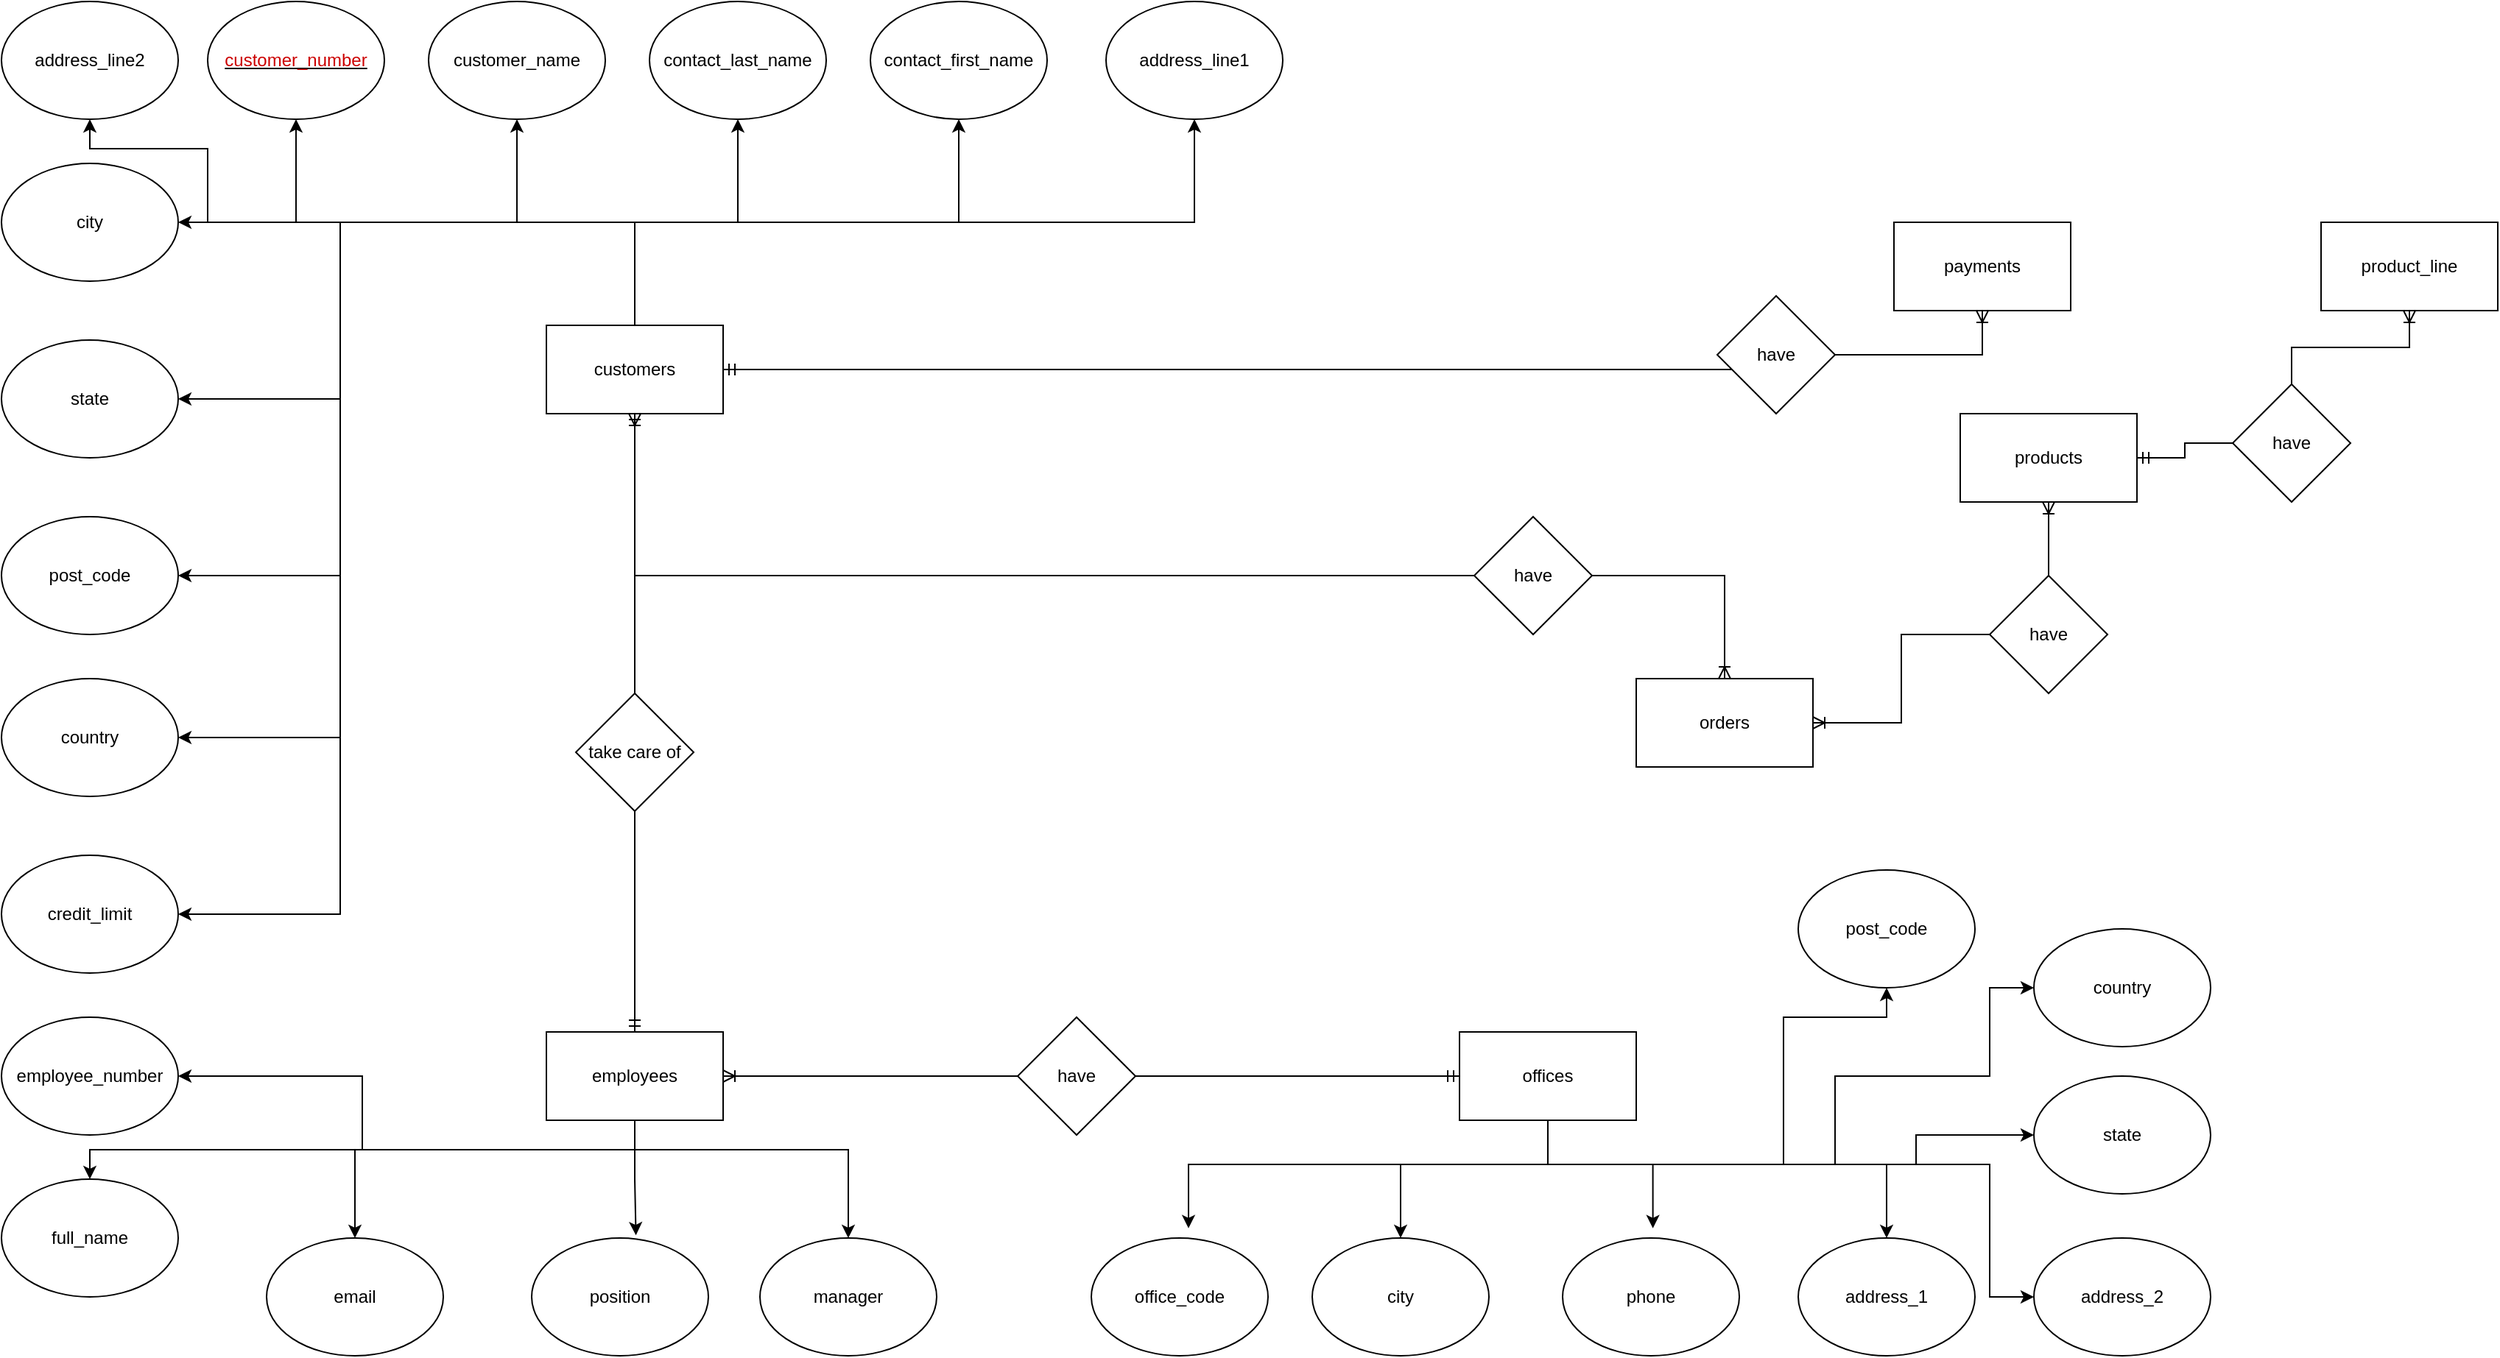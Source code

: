 <mxfile version="14.1.9" type="device"><diagram id="R2lEEEUBdFMjLlhIrx00" name="Page-1"><mxGraphModel dx="1871" dy="529" grid="1" gridSize="10" guides="1" tooltips="1" connect="1" arrows="1" fold="1" page="1" pageScale="1" pageWidth="850" pageHeight="1100" math="0" shadow="0" extFonts="Permanent Marker^https://fonts.googleapis.com/css?family=Permanent+Marker"><root><mxCell id="0"/><mxCell id="1" parent="0"/><mxCell id="oQJb5WcJr-_joB9bkQol-44" style="edgeStyle=orthogonalEdgeStyle;rounded=0;orthogonalLoop=1;jettySize=auto;html=1;endArrow=classic;endFill=1;" edge="1" parent="1" source="oQJb5WcJr-_joB9bkQol-1" target="oQJb5WcJr-_joB9bkQol-33"><mxGeometry relative="1" as="geometry"><Array as="points"><mxPoint x="280" y="270"/><mxPoint x="660" y="270"/></Array></mxGeometry></mxCell><mxCell id="oQJb5WcJr-_joB9bkQol-45" style="edgeStyle=orthogonalEdgeStyle;rounded=0;orthogonalLoop=1;jettySize=auto;html=1;endArrow=classic;endFill=1;" edge="1" parent="1" source="oQJb5WcJr-_joB9bkQol-1" target="oQJb5WcJr-_joB9bkQol-32"><mxGeometry relative="1" as="geometry"><Array as="points"><mxPoint x="280" y="270"/><mxPoint x="500" y="270"/></Array></mxGeometry></mxCell><mxCell id="oQJb5WcJr-_joB9bkQol-46" style="edgeStyle=orthogonalEdgeStyle;rounded=0;orthogonalLoop=1;jettySize=auto;html=1;entryX=0.5;entryY=1;entryDx=0;entryDy=0;endArrow=classic;endFill=1;" edge="1" parent="1" source="oQJb5WcJr-_joB9bkQol-1" target="oQJb5WcJr-_joB9bkQol-31"><mxGeometry relative="1" as="geometry"/></mxCell><mxCell id="oQJb5WcJr-_joB9bkQol-47" style="edgeStyle=orthogonalEdgeStyle;rounded=0;orthogonalLoop=1;jettySize=auto;html=1;entryX=0.5;entryY=1;entryDx=0;entryDy=0;endArrow=classic;endFill=1;" edge="1" parent="1" source="oQJb5WcJr-_joB9bkQol-1" target="oQJb5WcJr-_joB9bkQol-30"><mxGeometry relative="1" as="geometry"/></mxCell><mxCell id="oQJb5WcJr-_joB9bkQol-48" style="edgeStyle=orthogonalEdgeStyle;rounded=0;orthogonalLoop=1;jettySize=auto;html=1;entryX=0.5;entryY=1;entryDx=0;entryDy=0;endArrow=classic;endFill=1;" edge="1" parent="1" source="oQJb5WcJr-_joB9bkQol-1" target="oQJb5WcJr-_joB9bkQol-26"><mxGeometry relative="1" as="geometry"><Array as="points"><mxPoint x="280" y="270"/><mxPoint x="50" y="270"/></Array></mxGeometry></mxCell><mxCell id="oQJb5WcJr-_joB9bkQol-49" style="edgeStyle=orthogonalEdgeStyle;rounded=0;orthogonalLoop=1;jettySize=auto;html=1;entryX=0.5;entryY=1;entryDx=0;entryDy=0;endArrow=classic;endFill=1;" edge="1" parent="1" source="oQJb5WcJr-_joB9bkQol-1" target="oQJb5WcJr-_joB9bkQol-34"><mxGeometry relative="1" as="geometry"><Array as="points"><mxPoint x="280" y="270"/><mxPoint x="-10" y="270"/><mxPoint x="-10" y="220"/><mxPoint x="-90" y="220"/></Array></mxGeometry></mxCell><mxCell id="oQJb5WcJr-_joB9bkQol-50" style="edgeStyle=orthogonalEdgeStyle;rounded=0;orthogonalLoop=1;jettySize=auto;html=1;endArrow=classic;endFill=1;" edge="1" parent="1" source="oQJb5WcJr-_joB9bkQol-1" target="oQJb5WcJr-_joB9bkQol-36"><mxGeometry relative="1" as="geometry"><Array as="points"><mxPoint x="280" y="270"/></Array></mxGeometry></mxCell><mxCell id="oQJb5WcJr-_joB9bkQol-51" style="edgeStyle=orthogonalEdgeStyle;rounded=0;orthogonalLoop=1;jettySize=auto;html=1;entryX=1;entryY=0.5;entryDx=0;entryDy=0;endArrow=classic;endFill=1;" edge="1" parent="1" source="oQJb5WcJr-_joB9bkQol-1" target="oQJb5WcJr-_joB9bkQol-37"><mxGeometry relative="1" as="geometry"><Array as="points"><mxPoint x="280" y="270"/><mxPoint x="80" y="270"/><mxPoint x="80" y="390"/></Array></mxGeometry></mxCell><mxCell id="oQJb5WcJr-_joB9bkQol-52" style="edgeStyle=orthogonalEdgeStyle;rounded=0;orthogonalLoop=1;jettySize=auto;html=1;endArrow=classic;endFill=1;" edge="1" parent="1" source="oQJb5WcJr-_joB9bkQol-1" target="oQJb5WcJr-_joB9bkQol-38"><mxGeometry relative="1" as="geometry"><Array as="points"><mxPoint x="280" y="270"/><mxPoint x="80" y="270"/><mxPoint x="80" y="510"/></Array></mxGeometry></mxCell><mxCell id="oQJb5WcJr-_joB9bkQol-53" style="edgeStyle=orthogonalEdgeStyle;rounded=0;orthogonalLoop=1;jettySize=auto;html=1;endArrow=classic;endFill=1;" edge="1" parent="1" source="oQJb5WcJr-_joB9bkQol-1" target="oQJb5WcJr-_joB9bkQol-39"><mxGeometry relative="1" as="geometry"><Array as="points"><mxPoint x="280" y="270"/><mxPoint x="80" y="270"/><mxPoint x="80" y="620"/></Array></mxGeometry></mxCell><mxCell id="oQJb5WcJr-_joB9bkQol-54" style="edgeStyle=orthogonalEdgeStyle;rounded=0;orthogonalLoop=1;jettySize=auto;html=1;endArrow=classic;endFill=1;" edge="1" parent="1" source="oQJb5WcJr-_joB9bkQol-1" target="oQJb5WcJr-_joB9bkQol-40"><mxGeometry relative="1" as="geometry"><Array as="points"><mxPoint x="280" y="270"/><mxPoint x="80" y="270"/><mxPoint x="80" y="740"/></Array></mxGeometry></mxCell><mxCell id="oQJb5WcJr-_joB9bkQol-1" value="customers" style="rounded=0;whiteSpace=wrap;html=1;" vertex="1" parent="1"><mxGeometry x="220" y="340" width="120" height="60" as="geometry"/></mxCell><mxCell id="oQJb5WcJr-_joB9bkQol-2" value="orders" style="rounded=0;whiteSpace=wrap;html=1;" vertex="1" parent="1"><mxGeometry x="960" y="580" width="120" height="60" as="geometry"/></mxCell><mxCell id="oQJb5WcJr-_joB9bkQol-3" value="product_line" style="rounded=0;whiteSpace=wrap;html=1;" vertex="1" parent="1"><mxGeometry x="1425" y="270" width="120" height="60" as="geometry"/></mxCell><mxCell id="oQJb5WcJr-_joB9bkQol-60" style="edgeStyle=orthogonalEdgeStyle;rounded=0;orthogonalLoop=1;jettySize=auto;html=1;entryX=0.5;entryY=0;entryDx=0;entryDy=0;endArrow=classic;endFill=1;" edge="1" parent="1" source="oQJb5WcJr-_joB9bkQol-4" target="oQJb5WcJr-_joB9bkQol-59"><mxGeometry relative="1" as="geometry"><Array as="points"><mxPoint x="280" y="900"/><mxPoint x="425" y="900"/></Array></mxGeometry></mxCell><mxCell id="oQJb5WcJr-_joB9bkQol-61" style="edgeStyle=orthogonalEdgeStyle;rounded=0;orthogonalLoop=1;jettySize=auto;html=1;entryX=0.59;entryY=-0.024;entryDx=0;entryDy=0;entryPerimeter=0;endArrow=classic;endFill=1;" edge="1" parent="1" source="oQJb5WcJr-_joB9bkQol-4" target="oQJb5WcJr-_joB9bkQol-58"><mxGeometry relative="1" as="geometry"/></mxCell><mxCell id="oQJb5WcJr-_joB9bkQol-62" style="edgeStyle=orthogonalEdgeStyle;rounded=0;orthogonalLoop=1;jettySize=auto;html=1;entryX=0.5;entryY=0;entryDx=0;entryDy=0;endArrow=classic;endFill=1;" edge="1" parent="1" source="oQJb5WcJr-_joB9bkQol-4" target="oQJb5WcJr-_joB9bkQol-57"><mxGeometry relative="1" as="geometry"><Array as="points"><mxPoint x="280" y="900"/><mxPoint x="90" y="900"/></Array></mxGeometry></mxCell><mxCell id="oQJb5WcJr-_joB9bkQol-63" style="edgeStyle=orthogonalEdgeStyle;rounded=0;orthogonalLoop=1;jettySize=auto;html=1;endArrow=classic;endFill=1;" edge="1" parent="1" source="oQJb5WcJr-_joB9bkQol-4" target="oQJb5WcJr-_joB9bkQol-56"><mxGeometry relative="1" as="geometry"><Array as="points"><mxPoint x="280" y="900"/><mxPoint x="-90" y="900"/></Array></mxGeometry></mxCell><mxCell id="oQJb5WcJr-_joB9bkQol-64" style="edgeStyle=orthogonalEdgeStyle;rounded=0;orthogonalLoop=1;jettySize=auto;html=1;entryX=1;entryY=0.5;entryDx=0;entryDy=0;endArrow=classic;endFill=1;" edge="1" parent="1" source="oQJb5WcJr-_joB9bkQol-4" target="oQJb5WcJr-_joB9bkQol-55"><mxGeometry relative="1" as="geometry"><Array as="points"><mxPoint x="280" y="900"/><mxPoint x="95" y="900"/><mxPoint x="95" y="850"/></Array></mxGeometry></mxCell><mxCell id="oQJb5WcJr-_joB9bkQol-4" value="employees" style="rounded=0;whiteSpace=wrap;html=1;" vertex="1" parent="1"><mxGeometry x="220" y="820" width="120" height="60" as="geometry"/></mxCell><mxCell id="oQJb5WcJr-_joB9bkQol-5" value="products" style="rounded=0;whiteSpace=wrap;html=1;" vertex="1" parent="1"><mxGeometry x="1180" y="400" width="120" height="60" as="geometry"/></mxCell><mxCell id="oQJb5WcJr-_joB9bkQol-7" value="payments" style="rounded=0;whiteSpace=wrap;html=1;" vertex="1" parent="1"><mxGeometry x="1135" y="270" width="120" height="60" as="geometry"/></mxCell><mxCell id="oQJb5WcJr-_joB9bkQol-73" style="edgeStyle=orthogonalEdgeStyle;rounded=0;orthogonalLoop=1;jettySize=auto;html=1;entryX=0.55;entryY=-0.083;entryDx=0;entryDy=0;entryPerimeter=0;endArrow=classic;endFill=1;" edge="1" parent="1" source="oQJb5WcJr-_joB9bkQol-8" target="oQJb5WcJr-_joB9bkQol-65"><mxGeometry relative="1" as="geometry"><Array as="points"><mxPoint x="900" y="910"/><mxPoint x="656" y="910"/></Array></mxGeometry></mxCell><mxCell id="oQJb5WcJr-_joB9bkQol-74" style="edgeStyle=orthogonalEdgeStyle;rounded=0;orthogonalLoop=1;jettySize=auto;html=1;entryX=0.5;entryY=0;entryDx=0;entryDy=0;endArrow=classic;endFill=1;" edge="1" parent="1" source="oQJb5WcJr-_joB9bkQol-8" target="oQJb5WcJr-_joB9bkQol-66"><mxGeometry relative="1" as="geometry"><Array as="points"><mxPoint x="900" y="910"/><mxPoint x="800" y="910"/></Array></mxGeometry></mxCell><mxCell id="oQJb5WcJr-_joB9bkQol-75" style="edgeStyle=orthogonalEdgeStyle;rounded=0;orthogonalLoop=1;jettySize=auto;html=1;entryX=0.511;entryY=-0.083;entryDx=0;entryDy=0;entryPerimeter=0;endArrow=classic;endFill=1;" edge="1" parent="1" source="oQJb5WcJr-_joB9bkQol-8" target="oQJb5WcJr-_joB9bkQol-67"><mxGeometry relative="1" as="geometry"><Array as="points"><mxPoint x="900" y="910"/><mxPoint x="971" y="910"/></Array></mxGeometry></mxCell><mxCell id="oQJb5WcJr-_joB9bkQol-76" style="edgeStyle=orthogonalEdgeStyle;rounded=0;orthogonalLoop=1;jettySize=auto;html=1;entryX=0.5;entryY=0;entryDx=0;entryDy=0;endArrow=classic;endFill=1;" edge="1" parent="1" source="oQJb5WcJr-_joB9bkQol-8" target="oQJb5WcJr-_joB9bkQol-68"><mxGeometry relative="1" as="geometry"><Array as="points"><mxPoint x="900" y="910"/><mxPoint x="1130" y="910"/></Array></mxGeometry></mxCell><mxCell id="oQJb5WcJr-_joB9bkQol-77" style="edgeStyle=orthogonalEdgeStyle;rounded=0;orthogonalLoop=1;jettySize=auto;html=1;endArrow=classic;endFill=1;" edge="1" parent="1" source="oQJb5WcJr-_joB9bkQol-8" target="oQJb5WcJr-_joB9bkQol-69"><mxGeometry relative="1" as="geometry"><Array as="points"><mxPoint x="900" y="910"/><mxPoint x="1200" y="910"/><mxPoint x="1200" y="1000"/></Array></mxGeometry></mxCell><mxCell id="oQJb5WcJr-_joB9bkQol-78" style="edgeStyle=orthogonalEdgeStyle;rounded=0;orthogonalLoop=1;jettySize=auto;html=1;entryX=0;entryY=0.5;entryDx=0;entryDy=0;endArrow=classic;endFill=1;" edge="1" parent="1" source="oQJb5WcJr-_joB9bkQol-8" target="oQJb5WcJr-_joB9bkQol-70"><mxGeometry relative="1" as="geometry"><Array as="points"><mxPoint x="900" y="910"/><mxPoint x="1150" y="910"/><mxPoint x="1150" y="890"/></Array></mxGeometry></mxCell><mxCell id="oQJb5WcJr-_joB9bkQol-79" style="edgeStyle=orthogonalEdgeStyle;rounded=0;orthogonalLoop=1;jettySize=auto;html=1;entryX=0;entryY=0.5;entryDx=0;entryDy=0;endArrow=classic;endFill=1;" edge="1" parent="1" source="oQJb5WcJr-_joB9bkQol-8" target="oQJb5WcJr-_joB9bkQol-71"><mxGeometry relative="1" as="geometry"><Array as="points"><mxPoint x="900" y="910"/><mxPoint x="1095" y="910"/><mxPoint x="1095" y="850"/><mxPoint x="1200" y="850"/><mxPoint x="1200" y="790"/></Array></mxGeometry></mxCell><mxCell id="oQJb5WcJr-_joB9bkQol-80" style="edgeStyle=orthogonalEdgeStyle;rounded=0;orthogonalLoop=1;jettySize=auto;html=1;endArrow=classic;endFill=1;entryX=0.5;entryY=1;entryDx=0;entryDy=0;" edge="1" parent="1" source="oQJb5WcJr-_joB9bkQol-8" target="oQJb5WcJr-_joB9bkQol-72"><mxGeometry relative="1" as="geometry"><Array as="points"><mxPoint x="900" y="910"/><mxPoint x="1060" y="910"/><mxPoint x="1060" y="810"/><mxPoint x="1130" y="810"/></Array></mxGeometry></mxCell><mxCell id="oQJb5WcJr-_joB9bkQol-8" value="offices" style="rounded=0;whiteSpace=wrap;html=1;" vertex="1" parent="1"><mxGeometry x="840" y="820" width="120" height="60" as="geometry"/></mxCell><mxCell id="oQJb5WcJr-_joB9bkQol-11" style="edgeStyle=orthogonalEdgeStyle;rounded=0;orthogonalLoop=1;jettySize=auto;html=1;endArrow=ERmandOne;endFill=0;" edge="1" parent="1" source="oQJb5WcJr-_joB9bkQol-10" target="oQJb5WcJr-_joB9bkQol-1"><mxGeometry relative="1" as="geometry"/></mxCell><mxCell id="oQJb5WcJr-_joB9bkQol-12" style="edgeStyle=orthogonalEdgeStyle;rounded=0;orthogonalLoop=1;jettySize=auto;html=1;endArrow=ERoneToMany;endFill=0;" edge="1" parent="1" source="oQJb5WcJr-_joB9bkQol-10" target="oQJb5WcJr-_joB9bkQol-2"><mxGeometry relative="1" as="geometry"/></mxCell><mxCell id="oQJb5WcJr-_joB9bkQol-10" value="have" style="rhombus;whiteSpace=wrap;html=1;" vertex="1" parent="1"><mxGeometry x="850" y="470" width="80" height="80" as="geometry"/></mxCell><mxCell id="oQJb5WcJr-_joB9bkQol-14" style="edgeStyle=orthogonalEdgeStyle;rounded=0;orthogonalLoop=1;jettySize=auto;html=1;entryX=0.5;entryY=1;entryDx=0;entryDy=0;endArrow=ERoneToMany;endFill=0;" edge="1" parent="1" source="oQJb5WcJr-_joB9bkQol-13" target="oQJb5WcJr-_joB9bkQol-7"><mxGeometry relative="1" as="geometry"/></mxCell><mxCell id="oQJb5WcJr-_joB9bkQol-15" style="edgeStyle=orthogonalEdgeStyle;rounded=0;orthogonalLoop=1;jettySize=auto;html=1;endArrow=ERmandOne;endFill=0;" edge="1" parent="1" source="oQJb5WcJr-_joB9bkQol-13"><mxGeometry relative="1" as="geometry"><mxPoint x="340" y="370" as="targetPoint"/><Array as="points"><mxPoint x="350" y="370"/></Array></mxGeometry></mxCell><mxCell id="oQJb5WcJr-_joB9bkQol-13" value="have" style="rhombus;whiteSpace=wrap;html=1;" vertex="1" parent="1"><mxGeometry x="1015" y="320" width="80" height="80" as="geometry"/></mxCell><mxCell id="oQJb5WcJr-_joB9bkQol-17" style="edgeStyle=orthogonalEdgeStyle;rounded=0;orthogonalLoop=1;jettySize=auto;html=1;entryX=0.5;entryY=1;entryDx=0;entryDy=0;endArrow=ERoneToMany;endFill=0;" edge="1" parent="1" source="oQJb5WcJr-_joB9bkQol-16" target="oQJb5WcJr-_joB9bkQol-5"><mxGeometry relative="1" as="geometry"/></mxCell><mxCell id="oQJb5WcJr-_joB9bkQol-18" style="edgeStyle=orthogonalEdgeStyle;rounded=0;orthogonalLoop=1;jettySize=auto;html=1;entryX=1;entryY=0.5;entryDx=0;entryDy=0;endArrow=ERoneToMany;endFill=0;" edge="1" parent="1" source="oQJb5WcJr-_joB9bkQol-16" target="oQJb5WcJr-_joB9bkQol-2"><mxGeometry relative="1" as="geometry"/></mxCell><mxCell id="oQJb5WcJr-_joB9bkQol-16" value="have" style="rhombus;whiteSpace=wrap;html=1;" vertex="1" parent="1"><mxGeometry x="1200" y="510" width="80" height="80" as="geometry"/></mxCell><mxCell id="oQJb5WcJr-_joB9bkQol-20" style="edgeStyle=orthogonalEdgeStyle;rounded=0;orthogonalLoop=1;jettySize=auto;html=1;endArrow=ERoneToMany;endFill=0;entryX=0.5;entryY=1;entryDx=0;entryDy=0;" edge="1" parent="1" source="oQJb5WcJr-_joB9bkQol-19" target="oQJb5WcJr-_joB9bkQol-1"><mxGeometry relative="1" as="geometry"><mxPoint x="285" y="420" as="targetPoint"/><Array as="points"><mxPoint x="280" y="680"/><mxPoint x="280" y="680"/></Array></mxGeometry></mxCell><mxCell id="oQJb5WcJr-_joB9bkQol-21" style="edgeStyle=orthogonalEdgeStyle;rounded=0;orthogonalLoop=1;jettySize=auto;html=1;entryX=0.5;entryY=0;entryDx=0;entryDy=0;endArrow=ERmandOne;endFill=0;" edge="1" parent="1" source="oQJb5WcJr-_joB9bkQol-19" target="oQJb5WcJr-_joB9bkQol-4"><mxGeometry relative="1" as="geometry"/></mxCell><mxCell id="oQJb5WcJr-_joB9bkQol-19" value="take care of" style="rhombus;whiteSpace=wrap;html=1;" vertex="1" parent="1"><mxGeometry x="240" y="590" width="80" height="80" as="geometry"/></mxCell><mxCell id="oQJb5WcJr-_joB9bkQol-23" style="edgeStyle=orthogonalEdgeStyle;rounded=0;orthogonalLoop=1;jettySize=auto;html=1;endArrow=ERmandOne;endFill=0;" edge="1" parent="1" source="oQJb5WcJr-_joB9bkQol-22" target="oQJb5WcJr-_joB9bkQol-8"><mxGeometry relative="1" as="geometry"/></mxCell><mxCell id="oQJb5WcJr-_joB9bkQol-24" style="edgeStyle=orthogonalEdgeStyle;rounded=0;orthogonalLoop=1;jettySize=auto;html=1;entryX=1;entryY=0.5;entryDx=0;entryDy=0;endArrow=ERoneToMany;endFill=0;" edge="1" parent="1" source="oQJb5WcJr-_joB9bkQol-22" target="oQJb5WcJr-_joB9bkQol-4"><mxGeometry relative="1" as="geometry"/></mxCell><mxCell id="oQJb5WcJr-_joB9bkQol-22" value="have" style="rhombus;whiteSpace=wrap;html=1;" vertex="1" parent="1"><mxGeometry x="540" y="810" width="80" height="80" as="geometry"/></mxCell><mxCell id="oQJb5WcJr-_joB9bkQol-26" value="&lt;u&gt;&lt;font color=&quot;#cc0000&quot;&gt;customer_number&lt;/font&gt;&lt;/u&gt;" style="ellipse;whiteSpace=wrap;html=1;" vertex="1" parent="1"><mxGeometry x="-10" y="120" width="120" height="80" as="geometry"/></mxCell><mxCell id="oQJb5WcJr-_joB9bkQol-28" style="edgeStyle=orthogonalEdgeStyle;rounded=0;orthogonalLoop=1;jettySize=auto;html=1;entryX=0.5;entryY=1;entryDx=0;entryDy=0;endArrow=ERoneToMany;endFill=0;" edge="1" parent="1" source="oQJb5WcJr-_joB9bkQol-27" target="oQJb5WcJr-_joB9bkQol-3"><mxGeometry relative="1" as="geometry"/></mxCell><mxCell id="oQJb5WcJr-_joB9bkQol-29" style="edgeStyle=orthogonalEdgeStyle;rounded=0;orthogonalLoop=1;jettySize=auto;html=1;entryX=1;entryY=0.5;entryDx=0;entryDy=0;endArrow=ERmandOne;endFill=0;" edge="1" parent="1" source="oQJb5WcJr-_joB9bkQol-27" target="oQJb5WcJr-_joB9bkQol-5"><mxGeometry relative="1" as="geometry"/></mxCell><mxCell id="oQJb5WcJr-_joB9bkQol-27" value="have" style="rhombus;whiteSpace=wrap;html=1;" vertex="1" parent="1"><mxGeometry x="1365" y="380" width="80" height="80" as="geometry"/></mxCell><mxCell id="oQJb5WcJr-_joB9bkQol-30" value="customer_name" style="ellipse;whiteSpace=wrap;html=1;" vertex="1" parent="1"><mxGeometry x="140" y="120" width="120" height="80" as="geometry"/></mxCell><mxCell id="oQJb5WcJr-_joB9bkQol-31" value="contact_last_name" style="ellipse;whiteSpace=wrap;html=1;" vertex="1" parent="1"><mxGeometry x="290" y="120" width="120" height="80" as="geometry"/></mxCell><mxCell id="oQJb5WcJr-_joB9bkQol-32" value="contact_first_name" style="ellipse;whiteSpace=wrap;html=1;" vertex="1" parent="1"><mxGeometry x="440" y="120" width="120" height="80" as="geometry"/></mxCell><mxCell id="oQJb5WcJr-_joB9bkQol-33" value="address_line1" style="ellipse;whiteSpace=wrap;html=1;" vertex="1" parent="1"><mxGeometry x="600" y="120" width="120" height="80" as="geometry"/></mxCell><mxCell id="oQJb5WcJr-_joB9bkQol-34" value="address_line2" style="ellipse;whiteSpace=wrap;html=1;" vertex="1" parent="1"><mxGeometry x="-150" y="120" width="120" height="80" as="geometry"/></mxCell><mxCell id="oQJb5WcJr-_joB9bkQol-36" value="city" style="ellipse;whiteSpace=wrap;html=1;" vertex="1" parent="1"><mxGeometry x="-150" y="230" width="120" height="80" as="geometry"/></mxCell><mxCell id="oQJb5WcJr-_joB9bkQol-37" value="state" style="ellipse;whiteSpace=wrap;html=1;" vertex="1" parent="1"><mxGeometry x="-150" y="350" width="120" height="80" as="geometry"/></mxCell><mxCell id="oQJb5WcJr-_joB9bkQol-38" value="post_code" style="ellipse;whiteSpace=wrap;html=1;" vertex="1" parent="1"><mxGeometry x="-150" y="470" width="120" height="80" as="geometry"/></mxCell><mxCell id="oQJb5WcJr-_joB9bkQol-39" value="country" style="ellipse;whiteSpace=wrap;html=1;" vertex="1" parent="1"><mxGeometry x="-150" y="580" width="120" height="80" as="geometry"/></mxCell><mxCell id="oQJb5WcJr-_joB9bkQol-40" value="credit_limit" style="ellipse;whiteSpace=wrap;html=1;" vertex="1" parent="1"><mxGeometry x="-150" y="700" width="120" height="80" as="geometry"/></mxCell><mxCell id="oQJb5WcJr-_joB9bkQol-55" value="employee_number" style="ellipse;whiteSpace=wrap;html=1;" vertex="1" parent="1"><mxGeometry x="-150" y="810" width="120" height="80" as="geometry"/></mxCell><mxCell id="oQJb5WcJr-_joB9bkQol-56" value="full_name" style="ellipse;whiteSpace=wrap;html=1;" vertex="1" parent="1"><mxGeometry x="-150" y="920" width="120" height="80" as="geometry"/></mxCell><mxCell id="oQJb5WcJr-_joB9bkQol-57" value="email" style="ellipse;whiteSpace=wrap;html=1;" vertex="1" parent="1"><mxGeometry x="30" y="960" width="120" height="80" as="geometry"/></mxCell><mxCell id="oQJb5WcJr-_joB9bkQol-58" value="position" style="ellipse;whiteSpace=wrap;html=1;" vertex="1" parent="1"><mxGeometry x="210" y="960" width="120" height="80" as="geometry"/></mxCell><mxCell id="oQJb5WcJr-_joB9bkQol-59" value="manager" style="ellipse;whiteSpace=wrap;html=1;" vertex="1" parent="1"><mxGeometry x="365" y="960" width="120" height="80" as="geometry"/></mxCell><mxCell id="oQJb5WcJr-_joB9bkQol-65" value="office_code" style="ellipse;whiteSpace=wrap;html=1;" vertex="1" parent="1"><mxGeometry x="590" y="960" width="120" height="80" as="geometry"/></mxCell><mxCell id="oQJb5WcJr-_joB9bkQol-66" value="city" style="ellipse;whiteSpace=wrap;html=1;" vertex="1" parent="1"><mxGeometry x="740" y="960" width="120" height="80" as="geometry"/></mxCell><mxCell id="oQJb5WcJr-_joB9bkQol-67" value="phone" style="ellipse;whiteSpace=wrap;html=1;" vertex="1" parent="1"><mxGeometry x="910" y="960" width="120" height="80" as="geometry"/></mxCell><mxCell id="oQJb5WcJr-_joB9bkQol-68" value="address_1" style="ellipse;whiteSpace=wrap;html=1;" vertex="1" parent="1"><mxGeometry x="1070" y="960" width="120" height="80" as="geometry"/></mxCell><mxCell id="oQJb5WcJr-_joB9bkQol-69" value="address_2" style="ellipse;whiteSpace=wrap;html=1;" vertex="1" parent="1"><mxGeometry x="1230" y="960" width="120" height="80" as="geometry"/></mxCell><mxCell id="oQJb5WcJr-_joB9bkQol-70" value="state" style="ellipse;whiteSpace=wrap;html=1;" vertex="1" parent="1"><mxGeometry x="1230" y="850" width="120" height="80" as="geometry"/></mxCell><mxCell id="oQJb5WcJr-_joB9bkQol-71" value="country" style="ellipse;whiteSpace=wrap;html=1;" vertex="1" parent="1"><mxGeometry x="1230" y="750" width="120" height="80" as="geometry"/></mxCell><mxCell id="oQJb5WcJr-_joB9bkQol-72" value="post_code" style="ellipse;whiteSpace=wrap;html=1;" vertex="1" parent="1"><mxGeometry x="1070" y="710" width="120" height="80" as="geometry"/></mxCell></root></mxGraphModel></diagram></mxfile>